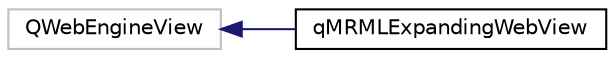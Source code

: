 digraph "Graphical Class Hierarchy"
{
  bgcolor="transparent";
  edge [fontname="Helvetica",fontsize="10",labelfontname="Helvetica",labelfontsize="10"];
  node [fontname="Helvetica",fontsize="10",shape=record];
  rankdir="LR";
  Node534 [label="QWebEngineView",height=0.2,width=0.4,color="grey75"];
  Node534 -> Node0 [dir="back",color="midnightblue",fontsize="10",style="solid",fontname="Helvetica"];
  Node0 [label="qMRMLExpandingWebView",height=0.2,width=0.4,color="black",URL="$classqMRMLExpandingWebView.html",tooltip="qMRMLExpandingWebView is the display canvas for some or all of a MRML scene. "];
}
